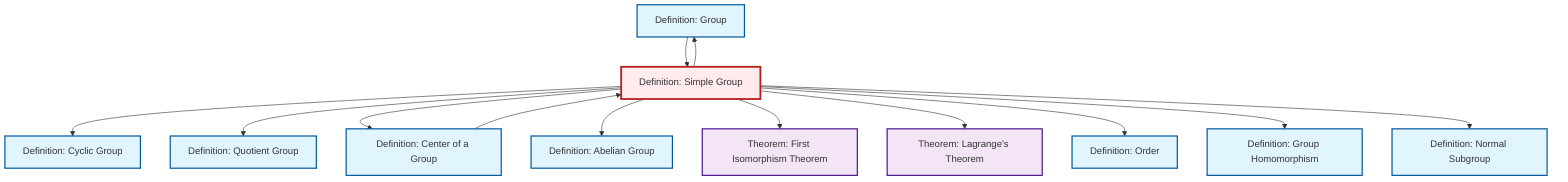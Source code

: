 graph TD
    classDef definition fill:#e1f5fe,stroke:#01579b,stroke-width:2px
    classDef theorem fill:#f3e5f5,stroke:#4a148c,stroke-width:2px
    classDef axiom fill:#fff3e0,stroke:#e65100,stroke-width:2px
    classDef example fill:#e8f5e9,stroke:#1b5e20,stroke-width:2px
    classDef current fill:#ffebee,stroke:#b71c1c,stroke-width:3px
    def-group["Definition: Group"]:::definition
    thm-lagrange["Theorem: Lagrange's Theorem"]:::theorem
    def-abelian-group["Definition: Abelian Group"]:::definition
    def-center-of-group["Definition: Center of a Group"]:::definition
    def-simple-group["Definition: Simple Group"]:::definition
    def-normal-subgroup["Definition: Normal Subgroup"]:::definition
    def-quotient-group["Definition: Quotient Group"]:::definition
    def-order["Definition: Order"]:::definition
    def-cyclic-group["Definition: Cyclic Group"]:::definition
    def-homomorphism["Definition: Group Homomorphism"]:::definition
    thm-first-isomorphism["Theorem: First Isomorphism Theorem"]:::theorem
    def-simple-group --> def-cyclic-group
    def-simple-group --> def-quotient-group
    def-simple-group --> def-center-of-group
    def-simple-group --> def-abelian-group
    def-simple-group --> thm-first-isomorphism
    def-simple-group --> def-group
    def-simple-group --> thm-lagrange
    def-center-of-group --> def-simple-group
    def-simple-group --> def-order
    def-simple-group --> def-homomorphism
    def-simple-group --> def-normal-subgroup
    def-group --> def-simple-group
    class def-simple-group current
